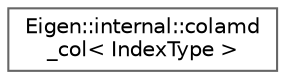 digraph "类继承关系图"
{
 // LATEX_PDF_SIZE
  bgcolor="transparent";
  edge [fontname=Helvetica,fontsize=10,labelfontname=Helvetica,labelfontsize=10];
  node [fontname=Helvetica,fontsize=10,shape=box,height=0.2,width=0.4];
  rankdir="LR";
  Node0 [id="Node000000",label="Eigen::internal::colamd\l_col\< IndexType \>",height=0.2,width=0.4,color="grey40", fillcolor="white", style="filled",URL="$struct_eigen_1_1internal_1_1colamd__col.html",tooltip=" "];
}
